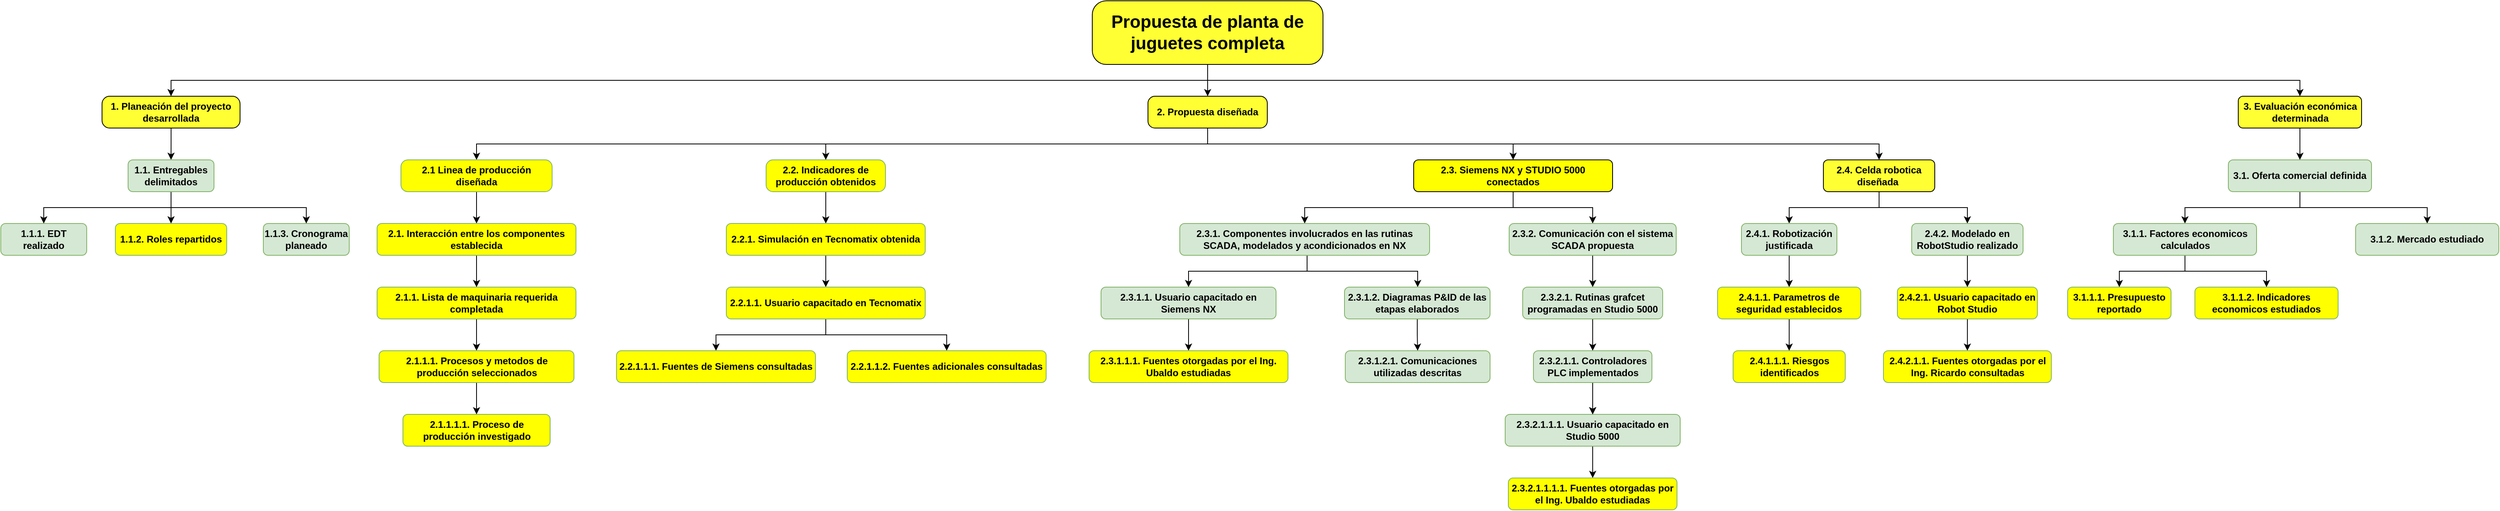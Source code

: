 <mxfile version="26.0.16">
  <diagram name="Página-1" id="q5sJ7SMmnI5SE294cbQs">
    <mxGraphModel dx="4244" dy="929" grid="1" gridSize="10" guides="1" tooltips="0" connect="1" arrows="1" fold="1" page="0" pageScale="1" pageWidth="827" pageHeight="1169" math="0" shadow="0">
      <root>
        <mxCell id="0" />
        <mxCell id="1" parent="0" />
        <mxCell id="HwzYQzNSdAflET0h8osi-17" value="3.1.1.2. Indicadores economicos estudiados" style="rounded=1;whiteSpace=wrap;html=1;fontStyle=1;strokeColor=#82b366;fillColor=#FFFF00;" parent="1" vertex="1">
          <mxGeometry x="288" y="400" width="180" height="40" as="geometry" />
        </mxCell>
        <mxCell id="BgfKHeFuY2_l_r2EsFXZ-92" style="edgeStyle=orthogonalEdgeStyle;rounded=0;orthogonalLoop=1;jettySize=auto;html=1;entryX=0.5;entryY=0;entryDx=0;entryDy=0;" parent="1" source="HwzYQzNSdAflET0h8osi-15" target="BgfKHeFuY2_l_r2EsFXZ-89" edge="1">
          <mxGeometry relative="1" as="geometry">
            <Array as="points">
              <mxPoint x="420" y="300" />
              <mxPoint x="276" y="300" />
            </Array>
          </mxGeometry>
        </mxCell>
        <mxCell id="cxGkE36FdB0smB2CJXEE-1" style="edgeStyle=orthogonalEdgeStyle;rounded=0;orthogonalLoop=1;jettySize=auto;html=1;entryX=0.5;entryY=0;entryDx=0;entryDy=0;exitX=0.5;exitY=1;exitDx=0;exitDy=0;" parent="1" source="HwzYQzNSdAflET0h8osi-15" target="cxGkE36FdB0smB2CJXEE-2" edge="1">
          <mxGeometry relative="1" as="geometry">
            <mxPoint x="610" y="360" as="targetPoint" />
            <Array as="points">
              <mxPoint x="420" y="300" />
              <mxPoint x="580" y="300" />
            </Array>
          </mxGeometry>
        </mxCell>
        <mxCell id="HwzYQzNSdAflET0h8osi-15" value="3.1. Oferta comercial definida" style="rounded=1;whiteSpace=wrap;html=1;fontStyle=1;strokeColor=#82b366;fillColor=#d5e8d4;" parent="1" vertex="1">
          <mxGeometry x="330" y="240" width="180" height="40" as="geometry" />
        </mxCell>
        <mxCell id="BgfKHeFuY2_l_r2EsFXZ-119" style="edgeStyle=orthogonalEdgeStyle;rounded=0;orthogonalLoop=1;jettySize=auto;html=1;entryX=0.5;entryY=0;entryDx=0;entryDy=0;" parent="1" source="zI43d2FHKdrEC87unYx5-30" target="HwzYQzNSdAflET0h8osi-15" edge="1">
          <mxGeometry relative="1" as="geometry" />
        </mxCell>
        <mxCell id="zI43d2FHKdrEC87unYx5-30" value="3. Evaluación económica determinada" style="rounded=1;whiteSpace=wrap;html=1;fillColor=#FFFF33;strokeColor=#000000;fontStyle=1" parent="1" vertex="1">
          <mxGeometry x="342.5" y="160" width="155" height="40" as="geometry" />
        </mxCell>
        <mxCell id="K9VHAz8Z8y00O2l8GgqR-8" value="3.1.1.1. Presupuesto reportado" style="rounded=1;whiteSpace=wrap;html=1;fontStyle=1;strokeColor=#82b366;fillColor=#FFFF00;" parent="1" vertex="1">
          <mxGeometry x="128" y="400" width="130" height="40" as="geometry" />
        </mxCell>
        <mxCell id="BgfKHeFuY2_l_r2EsFXZ-85" style="edgeStyle=orthogonalEdgeStyle;rounded=0;orthogonalLoop=1;jettySize=auto;html=1;entryX=0.5;entryY=0;entryDx=0;entryDy=0;" parent="1" source="7QkryRCTY_poe_iIpccH-20" target="BgfKHeFuY2_l_r2EsFXZ-84" edge="1">
          <mxGeometry relative="1" as="geometry" />
        </mxCell>
        <mxCell id="7QkryRCTY_poe_iIpccH-20" value="1. Planeación del proyecto desarrollada" style="rounded=1;whiteSpace=wrap;html=1;fillColor=#FFFF33;strokeColor=#000000;fontStyle=1;arcSize=24;" parent="1" vertex="1">
          <mxGeometry x="-2342.75" y="160" width="173.5" height="40" as="geometry" />
        </mxCell>
        <mxCell id="7QkryRCTY_poe_iIpccH-23" value="1.1.1. EDT realizado" style="rounded=1;whiteSpace=wrap;html=1;fontStyle=1;strokeColor=#82b366;fillColor=#d5e8d4;" parent="1" vertex="1">
          <mxGeometry x="-2470" y="320" width="108" height="40" as="geometry" />
        </mxCell>
        <mxCell id="7QkryRCTY_poe_iIpccH-25" value="1.1.3. Cronograma planeado" style="rounded=1;whiteSpace=wrap;html=1;fontStyle=1;strokeColor=#82b366;fillColor=#d5e8d4;" parent="1" vertex="1">
          <mxGeometry x="-2140" y="320" width="108" height="40" as="geometry" />
        </mxCell>
        <mxCell id="BgfKHeFuY2_l_r2EsFXZ-107" style="edgeStyle=orthogonalEdgeStyle;rounded=0;orthogonalLoop=1;jettySize=auto;html=1;entryX=0.5;entryY=0;entryDx=0;entryDy=0;" parent="1" source="BgfKHeFuY2_l_r2EsFXZ-1" target="BgfKHeFuY2_l_r2EsFXZ-9" edge="1">
          <mxGeometry relative="1" as="geometry" />
        </mxCell>
        <mxCell id="BgfKHeFuY2_l_r2EsFXZ-113" style="edgeStyle=orthogonalEdgeStyle;rounded=0;orthogonalLoop=1;jettySize=auto;html=1;entryX=0.5;entryY=0;entryDx=0;entryDy=0;" parent="1" source="BgfKHeFuY2_l_r2EsFXZ-1" target="7QkryRCTY_poe_iIpccH-20" edge="1">
          <mxGeometry relative="1" as="geometry">
            <Array as="points">
              <mxPoint x="-953" y="140" />
              <mxPoint x="-2256" y="140" />
            </Array>
          </mxGeometry>
        </mxCell>
        <mxCell id="BgfKHeFuY2_l_r2EsFXZ-114" style="edgeStyle=orthogonalEdgeStyle;rounded=0;orthogonalLoop=1;jettySize=auto;html=1;entryX=0.5;entryY=0;entryDx=0;entryDy=0;" parent="1" source="BgfKHeFuY2_l_r2EsFXZ-1" target="zI43d2FHKdrEC87unYx5-30" edge="1">
          <mxGeometry relative="1" as="geometry">
            <Array as="points">
              <mxPoint x="-953" y="140" />
              <mxPoint x="420" y="140" />
            </Array>
          </mxGeometry>
        </mxCell>
        <mxCell id="BgfKHeFuY2_l_r2EsFXZ-1" value="Propuesta de planta de juguetes completa" style="rounded=1;whiteSpace=wrap;html=1;fillColor=#FFFF33;strokeColor=#000000;fontStyle=1;labelBorderColor=none;arcSize=22;fontSize=22;" parent="1" vertex="1">
          <mxGeometry x="-1098" y="40" width="290" height="80" as="geometry" />
        </mxCell>
        <mxCell id="BgfKHeFuY2_l_r2EsFXZ-30" style="edgeStyle=orthogonalEdgeStyle;rounded=0;orthogonalLoop=1;jettySize=auto;html=1;entryX=0.5;entryY=0;entryDx=0;entryDy=0;" parent="1" source="BgfKHeFuY2_l_r2EsFXZ-3" target="BgfKHeFuY2_l_r2EsFXZ-5" edge="1">
          <mxGeometry relative="1" as="geometry" />
        </mxCell>
        <mxCell id="BgfKHeFuY2_l_r2EsFXZ-3" value="2.2. Indicadores de producción obtenidos" style="rounded=1;whiteSpace=wrap;html=1;fillColor=#FFFF00;strokeColor=#82b366;fontStyle=1;labelBorderColor=none;arcSize=22;" parent="1" vertex="1">
          <mxGeometry x="-1508" y="240" width="150" height="40" as="geometry" />
        </mxCell>
        <mxCell id="BgfKHeFuY2_l_r2EsFXZ-32" style="edgeStyle=orthogonalEdgeStyle;rounded=0;orthogonalLoop=1;jettySize=auto;html=1;entryX=0.5;entryY=0;entryDx=0;entryDy=0;" parent="1" source="BgfKHeFuY2_l_r2EsFXZ-5" target="BgfKHeFuY2_l_r2EsFXZ-31" edge="1">
          <mxGeometry relative="1" as="geometry" />
        </mxCell>
        <mxCell id="BgfKHeFuY2_l_r2EsFXZ-5" value="2.2.1. Simulación en Tecnomatix obtenida" style="rounded=1;whiteSpace=wrap;html=1;fontStyle=1;strokeColor=#82b366;fillColor=#FFFF00;" parent="1" vertex="1">
          <mxGeometry x="-1558" y="320" width="250" height="40" as="geometry" />
        </mxCell>
        <mxCell id="BgfKHeFuY2_l_r2EsFXZ-115" style="edgeStyle=orthogonalEdgeStyle;rounded=0;orthogonalLoop=1;jettySize=auto;html=1;" parent="1" source="BgfKHeFuY2_l_r2EsFXZ-9" target="BgfKHeFuY2_l_r2EsFXZ-15" edge="1">
          <mxGeometry relative="1" as="geometry">
            <Array as="points">
              <mxPoint x="-953" y="220" />
              <mxPoint x="-1872" y="220" />
            </Array>
          </mxGeometry>
        </mxCell>
        <mxCell id="BgfKHeFuY2_l_r2EsFXZ-116" style="edgeStyle=orthogonalEdgeStyle;rounded=0;orthogonalLoop=1;jettySize=auto;html=1;entryX=0.5;entryY=0;entryDx=0;entryDy=0;" parent="1" source="BgfKHeFuY2_l_r2EsFXZ-9" target="BgfKHeFuY2_l_r2EsFXZ-3" edge="1">
          <mxGeometry relative="1" as="geometry">
            <Array as="points">
              <mxPoint x="-953" y="220" />
              <mxPoint x="-1433" y="220" />
            </Array>
          </mxGeometry>
        </mxCell>
        <mxCell id="BgfKHeFuY2_l_r2EsFXZ-117" style="edgeStyle=orthogonalEdgeStyle;rounded=0;orthogonalLoop=1;jettySize=auto;html=1;entryX=0.5;entryY=0;entryDx=0;entryDy=0;" parent="1" source="BgfKHeFuY2_l_r2EsFXZ-9" target="BgfKHeFuY2_l_r2EsFXZ-13" edge="1">
          <mxGeometry relative="1" as="geometry">
            <Array as="points">
              <mxPoint x="-953" y="220" />
              <mxPoint x="-569" y="220" />
            </Array>
          </mxGeometry>
        </mxCell>
        <mxCell id="BgfKHeFuY2_l_r2EsFXZ-9" value="2. Propuesta diseñada" style="rounded=1;whiteSpace=wrap;html=1;fillColor=#FFFF33;strokeColor=#000000;fontStyle=1;labelBorderColor=none;arcSize=22;" parent="1" vertex="1">
          <mxGeometry x="-1028" y="160" width="150" height="40" as="geometry" />
        </mxCell>
        <mxCell id="BgfKHeFuY2_l_r2EsFXZ-52" style="edgeStyle=orthogonalEdgeStyle;rounded=0;orthogonalLoop=1;jettySize=auto;html=1;entryX=0.5;entryY=0;entryDx=0;entryDy=0;" parent="1" source="BgfKHeFuY2_l_r2EsFXZ-13" target="BgfKHeFuY2_l_r2EsFXZ-14" edge="1">
          <mxGeometry relative="1" as="geometry">
            <mxPoint x="-840" y="300" as="targetPoint" />
          </mxGeometry>
        </mxCell>
        <mxCell id="BgfKHeFuY2_l_r2EsFXZ-105" style="edgeStyle=orthogonalEdgeStyle;rounded=0;orthogonalLoop=1;jettySize=auto;html=1;entryX=0.5;entryY=0;entryDx=0;entryDy=0;" parent="1" source="BgfKHeFuY2_l_r2EsFXZ-13" target="BgfKHeFuY2_l_r2EsFXZ-74" edge="1">
          <mxGeometry relative="1" as="geometry">
            <Array as="points">
              <mxPoint x="-569" y="300" />
              <mxPoint x="-469" y="300" />
            </Array>
          </mxGeometry>
        </mxCell>
        <mxCell id="BgfKHeFuY2_l_r2EsFXZ-13" value="2.3. Siemens NX y STUDIO 5000 conectados" style="rounded=1;whiteSpace=wrap;html=1;fontStyle=1;strokeColor=#000000;fillColor=#FFFF00;" parent="1" vertex="1">
          <mxGeometry x="-694" y="240" width="250" height="40" as="geometry" />
        </mxCell>
        <mxCell id="BgfKHeFuY2_l_r2EsFXZ-43" style="edgeStyle=orthogonalEdgeStyle;rounded=0;orthogonalLoop=1;jettySize=auto;html=1;entryX=0.5;entryY=0;entryDx=0;entryDy=0;" parent="1" source="BgfKHeFuY2_l_r2EsFXZ-14" target="BgfKHeFuY2_l_r2EsFXZ-38" edge="1">
          <mxGeometry relative="1" as="geometry">
            <Array as="points">
              <mxPoint x="-828" y="380" />
              <mxPoint x="-977" y="380" />
            </Array>
          </mxGeometry>
        </mxCell>
        <mxCell id="BgfKHeFuY2_l_r2EsFXZ-44" style="edgeStyle=orthogonalEdgeStyle;rounded=0;orthogonalLoop=1;jettySize=auto;html=1;entryX=0.5;entryY=0;entryDx=0;entryDy=0;" parent="1" source="BgfKHeFuY2_l_r2EsFXZ-14" target="BgfKHeFuY2_l_r2EsFXZ-17" edge="1">
          <mxGeometry relative="1" as="geometry">
            <Array as="points">
              <mxPoint x="-828" y="380" />
              <mxPoint x="-689" y="380" />
              <mxPoint x="-689" y="400" />
            </Array>
          </mxGeometry>
        </mxCell>
        <mxCell id="BgfKHeFuY2_l_r2EsFXZ-14" value="2.3.1. Componentes involucrados en las rutinas SCADA, modelados y acondicionados en NX" style="rounded=1;whiteSpace=wrap;html=1;fontStyle=1;strokeColor=#82b366;fillColor=#d5e8d4;" parent="1" vertex="1">
          <mxGeometry x="-988" y="320" width="314" height="40" as="geometry" />
        </mxCell>
        <mxCell id="BgfKHeFuY2_l_r2EsFXZ-100" style="edgeStyle=orthogonalEdgeStyle;rounded=0;orthogonalLoop=1;jettySize=auto;html=1;entryX=0.5;entryY=0;entryDx=0;entryDy=0;" parent="1" source="BgfKHeFuY2_l_r2EsFXZ-15" target="BgfKHeFuY2_l_r2EsFXZ-19" edge="1">
          <mxGeometry relative="1" as="geometry" />
        </mxCell>
        <mxCell id="BgfKHeFuY2_l_r2EsFXZ-15" value="2.1 Linea de producción diseñada" style="rounded=1;whiteSpace=wrap;html=1;fillColor=#FFFF00;strokeColor=#82b366;fontStyle=1;labelBorderColor=none;arcSize=22;" parent="1" vertex="1">
          <mxGeometry x="-1967" y="240" width="190" height="40" as="geometry" />
        </mxCell>
        <mxCell id="BgfKHeFuY2_l_r2EsFXZ-102" style="edgeStyle=orthogonalEdgeStyle;rounded=0;orthogonalLoop=1;jettySize=auto;html=1;entryX=0.5;entryY=0;entryDx=0;entryDy=0;" parent="1" source="BgfKHeFuY2_l_r2EsFXZ-16" target="BgfKHeFuY2_l_r2EsFXZ-20" edge="1">
          <mxGeometry relative="1" as="geometry" />
        </mxCell>
        <mxCell id="BgfKHeFuY2_l_r2EsFXZ-16" value="2.1.1. Lista de maquinaria requerida completada" style="rounded=1;whiteSpace=wrap;html=1;fontStyle=1;strokeColor=#82b366;fillColor=#FFFF00;" parent="1" vertex="1">
          <mxGeometry x="-1997" y="400" width="250" height="40" as="geometry" />
        </mxCell>
        <mxCell id="BgfKHeFuY2_l_r2EsFXZ-42" style="edgeStyle=orthogonalEdgeStyle;rounded=0;orthogonalLoop=1;jettySize=auto;html=1;entryX=0.5;entryY=0;entryDx=0;entryDy=0;" parent="1" source="BgfKHeFuY2_l_r2EsFXZ-17" target="BgfKHeFuY2_l_r2EsFXZ-41" edge="1">
          <mxGeometry relative="1" as="geometry" />
        </mxCell>
        <mxCell id="BgfKHeFuY2_l_r2EsFXZ-17" value="&lt;div&gt;&lt;span style=&quot;background-color: transparent; color: light-dark(rgb(0, 0, 0), rgb(255, 255, 255));&quot;&gt;2.3.1.2.&amp;nbsp;&lt;/span&gt;&lt;span style=&quot;background-color: transparent; color: light-dark(rgb(0, 0, 0), rgb(255, 255, 255));&quot;&gt;Diagramas P&amp;amp;ID de las etapas elaborados&lt;/span&gt;&lt;br&gt;&lt;/div&gt;" style="rounded=1;whiteSpace=wrap;html=1;fontStyle=1;strokeColor=#82b366;fillColor=#d5e8d4;" parent="1" vertex="1">
          <mxGeometry x="-781" y="400" width="183" height="40" as="geometry" />
        </mxCell>
        <mxCell id="BgfKHeFuY2_l_r2EsFXZ-18" value="2.1.1.1.1. Proceso de producción investigado" style="rounded=1;whiteSpace=wrap;html=1;fontStyle=1;strokeColor=#82b366;fillColor=#FFFF00;" parent="1" vertex="1">
          <mxGeometry x="-1964.5" y="560" width="185" height="40" as="geometry" />
        </mxCell>
        <mxCell id="BgfKHeFuY2_l_r2EsFXZ-101" style="edgeStyle=orthogonalEdgeStyle;rounded=0;orthogonalLoop=1;jettySize=auto;html=1;entryX=0.5;entryY=0;entryDx=0;entryDy=0;" parent="1" source="BgfKHeFuY2_l_r2EsFXZ-19" target="BgfKHeFuY2_l_r2EsFXZ-16" edge="1">
          <mxGeometry relative="1" as="geometry" />
        </mxCell>
        <mxCell id="BgfKHeFuY2_l_r2EsFXZ-19" value="2.1. Interacción entre los componentes establecida" style="rounded=1;whiteSpace=wrap;html=1;fontStyle=1;strokeColor=#82b366;fillColor=#FFFF00;" parent="1" vertex="1">
          <mxGeometry x="-1997" y="320" width="250" height="40" as="geometry" />
        </mxCell>
        <mxCell id="BgfKHeFuY2_l_r2EsFXZ-21" style="edgeStyle=orthogonalEdgeStyle;rounded=0;orthogonalLoop=1;jettySize=auto;html=1;entryX=0.5;entryY=0;entryDx=0;entryDy=0;" parent="1" source="BgfKHeFuY2_l_r2EsFXZ-20" target="BgfKHeFuY2_l_r2EsFXZ-18" edge="1">
          <mxGeometry relative="1" as="geometry" />
        </mxCell>
        <mxCell id="BgfKHeFuY2_l_r2EsFXZ-20" value="2.1.1.1. Procesos y metodos de producción seleccionados" style="rounded=1;whiteSpace=wrap;html=1;fontStyle=1;strokeColor=#82b366;fillColor=#FFFF00;" parent="1" vertex="1">
          <mxGeometry x="-1994.5" y="480" width="245" height="40" as="geometry" />
        </mxCell>
        <mxCell id="BgfKHeFuY2_l_r2EsFXZ-35" style="edgeStyle=orthogonalEdgeStyle;rounded=0;orthogonalLoop=1;jettySize=auto;html=1;entryX=0.5;entryY=0;entryDx=0;entryDy=0;" parent="1" source="BgfKHeFuY2_l_r2EsFXZ-31" target="BgfKHeFuY2_l_r2EsFXZ-33" edge="1">
          <mxGeometry relative="1" as="geometry" />
        </mxCell>
        <mxCell id="BgfKHeFuY2_l_r2EsFXZ-36" style="edgeStyle=orthogonalEdgeStyle;rounded=0;orthogonalLoop=1;jettySize=auto;html=1;entryX=0.5;entryY=0;entryDx=0;entryDy=0;" parent="1" source="BgfKHeFuY2_l_r2EsFXZ-31" target="BgfKHeFuY2_l_r2EsFXZ-34" edge="1">
          <mxGeometry relative="1" as="geometry" />
        </mxCell>
        <mxCell id="BgfKHeFuY2_l_r2EsFXZ-31" value="2.2.1.1. Usuario capacitado en Tecnomatix" style="rounded=1;whiteSpace=wrap;html=1;fontStyle=1;strokeColor=#82b366;fillColor=#FFFF00;" parent="1" vertex="1">
          <mxGeometry x="-1558" y="400" width="250" height="40" as="geometry" />
        </mxCell>
        <mxCell id="BgfKHeFuY2_l_r2EsFXZ-33" value="2.2.1.1.1. Fuentes de Siemens consultadas" style="rounded=1;whiteSpace=wrap;html=1;fontStyle=1;strokeColor=#82b366;fillColor=#FFFF00;" parent="1" vertex="1">
          <mxGeometry x="-1696" y="480" width="250" height="40" as="geometry" />
        </mxCell>
        <mxCell id="BgfKHeFuY2_l_r2EsFXZ-34" value="2.2.1.1.2. Fuentes adicionales consultadas" style="rounded=1;whiteSpace=wrap;html=1;fontStyle=1;strokeColor=#82b366;fillColor=#FFFF00;" parent="1" vertex="1">
          <mxGeometry x="-1406" y="480" width="250" height="40" as="geometry" />
        </mxCell>
        <mxCell id="BgfKHeFuY2_l_r2EsFXZ-40" style="edgeStyle=orthogonalEdgeStyle;rounded=0;orthogonalLoop=1;jettySize=auto;html=1;entryX=0.5;entryY=0;entryDx=0;entryDy=0;" parent="1" source="BgfKHeFuY2_l_r2EsFXZ-38" target="BgfKHeFuY2_l_r2EsFXZ-39" edge="1">
          <mxGeometry relative="1" as="geometry" />
        </mxCell>
        <mxCell id="BgfKHeFuY2_l_r2EsFXZ-38" value="&lt;div&gt;&lt;span style=&quot;background-color: transparent; color: light-dark(rgb(0, 0, 0), rgb(255, 255, 255));&quot;&gt;2.3.1.1.&amp;nbsp;&lt;/span&gt;Usuario capacitado en Siemens NX&lt;/div&gt;" style="rounded=1;whiteSpace=wrap;html=1;fontStyle=1;strokeColor=#82b366;fillColor=#d5e8d4;" parent="1" vertex="1">
          <mxGeometry x="-1087" y="400" width="220" height="40" as="geometry" />
        </mxCell>
        <mxCell id="BgfKHeFuY2_l_r2EsFXZ-39" value="2.3.1.1.1. Fuentes otorgadas por el Ing. Ubaldo estudiadas" style="rounded=1;whiteSpace=wrap;html=1;fontStyle=1;strokeColor=#82b366;fillColor=light-dark(#FFFF00,#FF70FF);" parent="1" vertex="1">
          <mxGeometry x="-1102" y="480" width="250" height="40" as="geometry" />
        </mxCell>
        <mxCell id="BgfKHeFuY2_l_r2EsFXZ-41" value="2.3.1.2.1. Comunicaciones utilizadas descritas" style="rounded=1;whiteSpace=wrap;html=1;fontStyle=1;strokeColor=#82b366;fillColor=#d5e8d4;" parent="1" vertex="1">
          <mxGeometry x="-780" y="480" width="182" height="40" as="geometry" />
        </mxCell>
        <mxCell id="BgfKHeFuY2_l_r2EsFXZ-75" style="edgeStyle=orthogonalEdgeStyle;rounded=0;orthogonalLoop=1;jettySize=auto;html=1;entryX=0.5;entryY=0;entryDx=0;entryDy=0;" parent="1" source="BgfKHeFuY2_l_r2EsFXZ-46" target="BgfKHeFuY2_l_r2EsFXZ-47" edge="1">
          <mxGeometry relative="1" as="geometry" />
        </mxCell>
        <mxCell id="BgfKHeFuY2_l_r2EsFXZ-49" style="edgeStyle=orthogonalEdgeStyle;rounded=0;orthogonalLoop=1;jettySize=auto;html=1;entryX=0.5;entryY=0;entryDx=0;entryDy=0;" parent="1" source="BgfKHeFuY2_l_r2EsFXZ-47" target="BgfKHeFuY2_l_r2EsFXZ-48" edge="1">
          <mxGeometry relative="1" as="geometry" />
        </mxCell>
        <mxCell id="BgfKHeFuY2_l_r2EsFXZ-47" value="&lt;div&gt;&lt;span style=&quot;background-color: transparent; color: light-dark(rgb(0, 0, 0), rgb(255, 255, 255));&quot;&gt;2.3.2.1.1.1.&amp;nbsp;&lt;/span&gt;Usuario capacitado en Studio 5000&lt;/div&gt;" style="rounded=1;whiteSpace=wrap;html=1;fontStyle=1;strokeColor=#82b366;fillColor=#d5e8d4;" parent="1" vertex="1">
          <mxGeometry x="-579" y="560" width="220" height="40" as="geometry" />
        </mxCell>
        <mxCell id="BgfKHeFuY2_l_r2EsFXZ-48" value="2.3.2.1.1.1.1. Fuentes otorgadas por el Ing. Ubaldo estudiadas" style="rounded=1;whiteSpace=wrap;html=1;fontStyle=1;strokeColor=#82b366;fillColor=light-dark(#FFFF00,#FF70FF);" parent="1" vertex="1">
          <mxGeometry x="-575" y="640" width="212" height="40" as="geometry" />
        </mxCell>
        <mxCell id="BgfKHeFuY2_l_r2EsFXZ-72" style="edgeStyle=orthogonalEdgeStyle;rounded=0;orthogonalLoop=1;jettySize=auto;html=1;entryX=0.5;entryY=0;entryDx=0;entryDy=0;" parent="1" source="BgfKHeFuY2_l_r2EsFXZ-57" target="BgfKHeFuY2_l_r2EsFXZ-58" edge="1">
          <mxGeometry relative="1" as="geometry" />
        </mxCell>
        <mxCell id="BgfKHeFuY2_l_r2EsFXZ-73" style="edgeStyle=orthogonalEdgeStyle;rounded=0;orthogonalLoop=1;jettySize=auto;html=1;entryX=0.5;entryY=0;entryDx=0;entryDy=0;" parent="1" source="BgfKHeFuY2_l_r2EsFXZ-57" target="BgfKHeFuY2_l_r2EsFXZ-61" edge="1">
          <mxGeometry relative="1" as="geometry" />
        </mxCell>
        <mxCell id="BgfKHeFuY2_l_r2EsFXZ-57" value="2.4. Celda robotica diseñada&amp;nbsp;" style="rounded=1;whiteSpace=wrap;html=1;fontStyle=1;strokeColor=#000000;fillColor=#FFFF33;" parent="1" vertex="1">
          <mxGeometry x="-179" y="240" width="140" height="40" as="geometry" />
        </mxCell>
        <mxCell id="BgfKHeFuY2_l_r2EsFXZ-64" value="" style="edgeStyle=orthogonalEdgeStyle;rounded=0;orthogonalLoop=1;jettySize=auto;html=1;" parent="1" source="BgfKHeFuY2_l_r2EsFXZ-58" target="BgfKHeFuY2_l_r2EsFXZ-63" edge="1">
          <mxGeometry relative="1" as="geometry" />
        </mxCell>
        <mxCell id="BgfKHeFuY2_l_r2EsFXZ-58" value="2.4.1. Robotización justificada" style="rounded=1;whiteSpace=wrap;html=1;fontStyle=1;strokeColor=#82b366;fillColor=#d5e8d4;" parent="1" vertex="1">
          <mxGeometry x="-282" y="320" width="120" height="40" as="geometry" />
        </mxCell>
        <mxCell id="BgfKHeFuY2_l_r2EsFXZ-69" style="edgeStyle=orthogonalEdgeStyle;rounded=0;orthogonalLoop=1;jettySize=auto;html=1;entryX=0.5;entryY=0;entryDx=0;entryDy=0;" parent="1" source="BgfKHeFuY2_l_r2EsFXZ-61" target="BgfKHeFuY2_l_r2EsFXZ-67" edge="1">
          <mxGeometry relative="1" as="geometry" />
        </mxCell>
        <mxCell id="BgfKHeFuY2_l_r2EsFXZ-61" value="2.4.2. Modelado en RobotStudio realizado" style="rounded=1;whiteSpace=wrap;html=1;fontStyle=1;strokeColor=#82b366;fillColor=#d5e8d4;" parent="1" vertex="1">
          <mxGeometry x="-68" y="320" width="140" height="40" as="geometry" />
        </mxCell>
        <mxCell id="BgfKHeFuY2_l_r2EsFXZ-62" value="2.4.1.1.1. Riesgos identificados" style="rounded=1;whiteSpace=wrap;html=1;fontStyle=1;strokeColor=#82b366;fillColor=#FFFF00;" parent="1" vertex="1">
          <mxGeometry x="-292.5" y="480" width="141" height="40" as="geometry" />
        </mxCell>
        <mxCell id="BgfKHeFuY2_l_r2EsFXZ-71" style="edgeStyle=orthogonalEdgeStyle;rounded=0;orthogonalLoop=1;jettySize=auto;html=1;entryX=0.5;entryY=0;entryDx=0;entryDy=0;" parent="1" source="BgfKHeFuY2_l_r2EsFXZ-63" target="BgfKHeFuY2_l_r2EsFXZ-62" edge="1">
          <mxGeometry relative="1" as="geometry" />
        </mxCell>
        <mxCell id="BgfKHeFuY2_l_r2EsFXZ-63" value="2.4.1.1. Parametros de seguridad establecidos" style="rounded=1;whiteSpace=wrap;html=1;fontStyle=1;strokeColor=#82b366;fillColor=#FFFF00;" parent="1" vertex="1">
          <mxGeometry x="-312" y="400" width="180" height="40" as="geometry" />
        </mxCell>
        <mxCell id="BgfKHeFuY2_l_r2EsFXZ-70" style="edgeStyle=orthogonalEdgeStyle;rounded=0;orthogonalLoop=1;jettySize=auto;html=1;entryX=0.5;entryY=0;entryDx=0;entryDy=0;" parent="1" source="BgfKHeFuY2_l_r2EsFXZ-67" target="BgfKHeFuY2_l_r2EsFXZ-68" edge="1">
          <mxGeometry relative="1" as="geometry" />
        </mxCell>
        <mxCell id="BgfKHeFuY2_l_r2EsFXZ-67" value="&lt;div&gt;2.4.2.1. Usuario capacitado en Robot Studio&lt;/div&gt;" style="rounded=1;whiteSpace=wrap;html=1;fontStyle=1;strokeColor=#82b366;fillColor=#FFFF00;" parent="1" vertex="1">
          <mxGeometry x="-86" y="400" width="176" height="40" as="geometry" />
        </mxCell>
        <mxCell id="BgfKHeFuY2_l_r2EsFXZ-68" value="2.4.2.1.1. Fuentes otorgadas por el Ing. Ricardo consultadas" style="rounded=1;whiteSpace=wrap;html=1;fontStyle=1;strokeColor=#82b366;fillColor=#FFFF00;" parent="1" vertex="1">
          <mxGeometry x="-103.5" y="480" width="211" height="40" as="geometry" />
        </mxCell>
        <mxCell id="BgfKHeFuY2_l_r2EsFXZ-76" style="edgeStyle=orthogonalEdgeStyle;rounded=0;orthogonalLoop=1;jettySize=auto;html=1;entryX=0.5;entryY=0;entryDx=0;entryDy=0;" parent="1" source="BgfKHeFuY2_l_r2EsFXZ-46" target="BgfKHeFuY2_l_r2EsFXZ-47" edge="1">
          <mxGeometry relative="1" as="geometry" />
        </mxCell>
        <mxCell id="BgfKHeFuY2_l_r2EsFXZ-106" style="edgeStyle=orthogonalEdgeStyle;rounded=0;orthogonalLoop=1;jettySize=auto;html=1;entryX=0.5;entryY=0;entryDx=0;entryDy=0;" parent="1" source="BgfKHeFuY2_l_r2EsFXZ-74" target="BgfKHeFuY2_l_r2EsFXZ-37" edge="1">
          <mxGeometry relative="1" as="geometry" />
        </mxCell>
        <mxCell id="BgfKHeFuY2_l_r2EsFXZ-74" value="2.3.2&lt;span style=&quot;background-color: transparent; color: light-dark(rgb(0, 0, 0), rgb(255, 255, 255));&quot;&gt;. Comunicación con el sistema SCADA propuesta&lt;/span&gt;" style="rounded=1;whiteSpace=wrap;html=1;fontStyle=1;strokeColor=#82b366;fillColor=#d5e8d4;" parent="1" vertex="1">
          <mxGeometry x="-574" y="320" width="210" height="40" as="geometry" />
        </mxCell>
        <mxCell id="BgfKHeFuY2_l_r2EsFXZ-82" value="1.1.2. Roles repartidos" style="rounded=1;whiteSpace=wrap;html=1;fontStyle=1;strokeColor=#82b366;fillColor=#FFFF00;" parent="1" vertex="1">
          <mxGeometry x="-2326" y="320" width="140" height="40" as="geometry" />
        </mxCell>
        <mxCell id="BgfKHeFuY2_l_r2EsFXZ-87" style="edgeStyle=orthogonalEdgeStyle;rounded=0;orthogonalLoop=1;jettySize=auto;html=1;entryX=0.5;entryY=0;entryDx=0;entryDy=0;" parent="1" source="BgfKHeFuY2_l_r2EsFXZ-84" target="BgfKHeFuY2_l_r2EsFXZ-82" edge="1">
          <mxGeometry relative="1" as="geometry" />
        </mxCell>
        <mxCell id="BgfKHeFuY2_l_r2EsFXZ-110" style="edgeStyle=orthogonalEdgeStyle;rounded=0;orthogonalLoop=1;jettySize=auto;html=1;entryX=0.5;entryY=0;entryDx=0;entryDy=0;" parent="1" source="BgfKHeFuY2_l_r2EsFXZ-84" target="7QkryRCTY_poe_iIpccH-25" edge="1">
          <mxGeometry relative="1" as="geometry">
            <Array as="points">
              <mxPoint x="-2256" y="300" />
              <mxPoint x="-2086" y="300" />
            </Array>
          </mxGeometry>
        </mxCell>
        <mxCell id="BgfKHeFuY2_l_r2EsFXZ-111" style="edgeStyle=orthogonalEdgeStyle;rounded=0;orthogonalLoop=1;jettySize=auto;html=1;entryX=0.5;entryY=0;entryDx=0;entryDy=0;" parent="1" source="BgfKHeFuY2_l_r2EsFXZ-84" target="7QkryRCTY_poe_iIpccH-23" edge="1">
          <mxGeometry relative="1" as="geometry">
            <Array as="points">
              <mxPoint x="-2256" y="300" />
              <mxPoint x="-2416" y="300" />
            </Array>
          </mxGeometry>
        </mxCell>
        <mxCell id="BgfKHeFuY2_l_r2EsFXZ-84" value="1.1. Entregables delimitados" style="rounded=1;whiteSpace=wrap;html=1;fontStyle=1;strokeColor=#82b366;fillColor=#d5e8d4;" parent="1" vertex="1">
          <mxGeometry x="-2310" y="240" width="108" height="40" as="geometry" />
        </mxCell>
        <mxCell id="BgfKHeFuY2_l_r2EsFXZ-93" style="edgeStyle=orthogonalEdgeStyle;rounded=0;orthogonalLoop=1;jettySize=auto;html=1;entryX=0.5;entryY=0;entryDx=0;entryDy=0;" parent="1" source="BgfKHeFuY2_l_r2EsFXZ-89" target="HwzYQzNSdAflET0h8osi-17" edge="1">
          <mxGeometry relative="1" as="geometry" />
        </mxCell>
        <mxCell id="BgfKHeFuY2_l_r2EsFXZ-98" style="edgeStyle=orthogonalEdgeStyle;rounded=0;orthogonalLoop=1;jettySize=auto;html=1;entryX=0.5;entryY=0;entryDx=0;entryDy=0;" parent="1" source="BgfKHeFuY2_l_r2EsFXZ-89" target="K9VHAz8Z8y00O2l8GgqR-8" edge="1">
          <mxGeometry relative="1" as="geometry" />
        </mxCell>
        <mxCell id="BgfKHeFuY2_l_r2EsFXZ-89" value="3.1.1. Factores economicos calculados" style="rounded=1;whiteSpace=wrap;html=1;fontStyle=1;strokeColor=#82b366;fillColor=#d5e8d4;" parent="1" vertex="1">
          <mxGeometry x="185.5" y="320" width="180" height="40" as="geometry" />
        </mxCell>
        <mxCell id="BgfKHeFuY2_l_r2EsFXZ-103" value="" style="edgeStyle=orthogonalEdgeStyle;rounded=0;orthogonalLoop=1;jettySize=auto;html=1;entryX=0.5;entryY=0;entryDx=0;entryDy=0;" parent="1" source="BgfKHeFuY2_l_r2EsFXZ-37" target="BgfKHeFuY2_l_r2EsFXZ-46" edge="1">
          <mxGeometry relative="1" as="geometry">
            <mxPoint x="-354" y="485" as="sourcePoint" />
            <mxPoint x="-469" y="640" as="targetPoint" />
          </mxGeometry>
        </mxCell>
        <mxCell id="BgfKHeFuY2_l_r2EsFXZ-46" value="2.3.2.1.1. Controladores PLC&lt;span style=&quot;white-space: pre;&quot;&gt;&#x9;&lt;/span&gt;implementados" style="rounded=1;whiteSpace=wrap;html=1;fontStyle=1;strokeColor=#82b366;fillColor=#d5e8d4;" parent="1" vertex="1">
          <mxGeometry x="-543.5" y="480" width="149" height="40" as="geometry" />
        </mxCell>
        <mxCell id="BgfKHeFuY2_l_r2EsFXZ-37" value="2.3.2.1. Rutinas grafcet programadas en Studio 5000" style="rounded=1;whiteSpace=wrap;html=1;fontStyle=1;strokeColor=#82b366;fillColor=#d5e8d4;" parent="1" vertex="1">
          <mxGeometry x="-557" y="400" width="176" height="40" as="geometry" />
        </mxCell>
        <mxCell id="BgfKHeFuY2_l_r2EsFXZ-118" style="edgeStyle=orthogonalEdgeStyle;rounded=0;orthogonalLoop=1;jettySize=auto;html=1;entryX=0.5;entryY=0;entryDx=0;entryDy=0;" parent="1" source="BgfKHeFuY2_l_r2EsFXZ-9" target="BgfKHeFuY2_l_r2EsFXZ-57" edge="1">
          <mxGeometry relative="1" as="geometry">
            <Array as="points">
              <mxPoint x="-953" y="220" />
              <mxPoint x="-109" y="220" />
            </Array>
          </mxGeometry>
        </mxCell>
        <mxCell id="cxGkE36FdB0smB2CJXEE-2" value="3.1.2. Mercado estudiado" style="rounded=1;whiteSpace=wrap;html=1;fontStyle=1;strokeColor=#82b366;fillColor=#d5e8d4;" parent="1" vertex="1">
          <mxGeometry x="490" y="320" width="180" height="40" as="geometry" />
        </mxCell>
      </root>
    </mxGraphModel>
  </diagram>
</mxfile>
